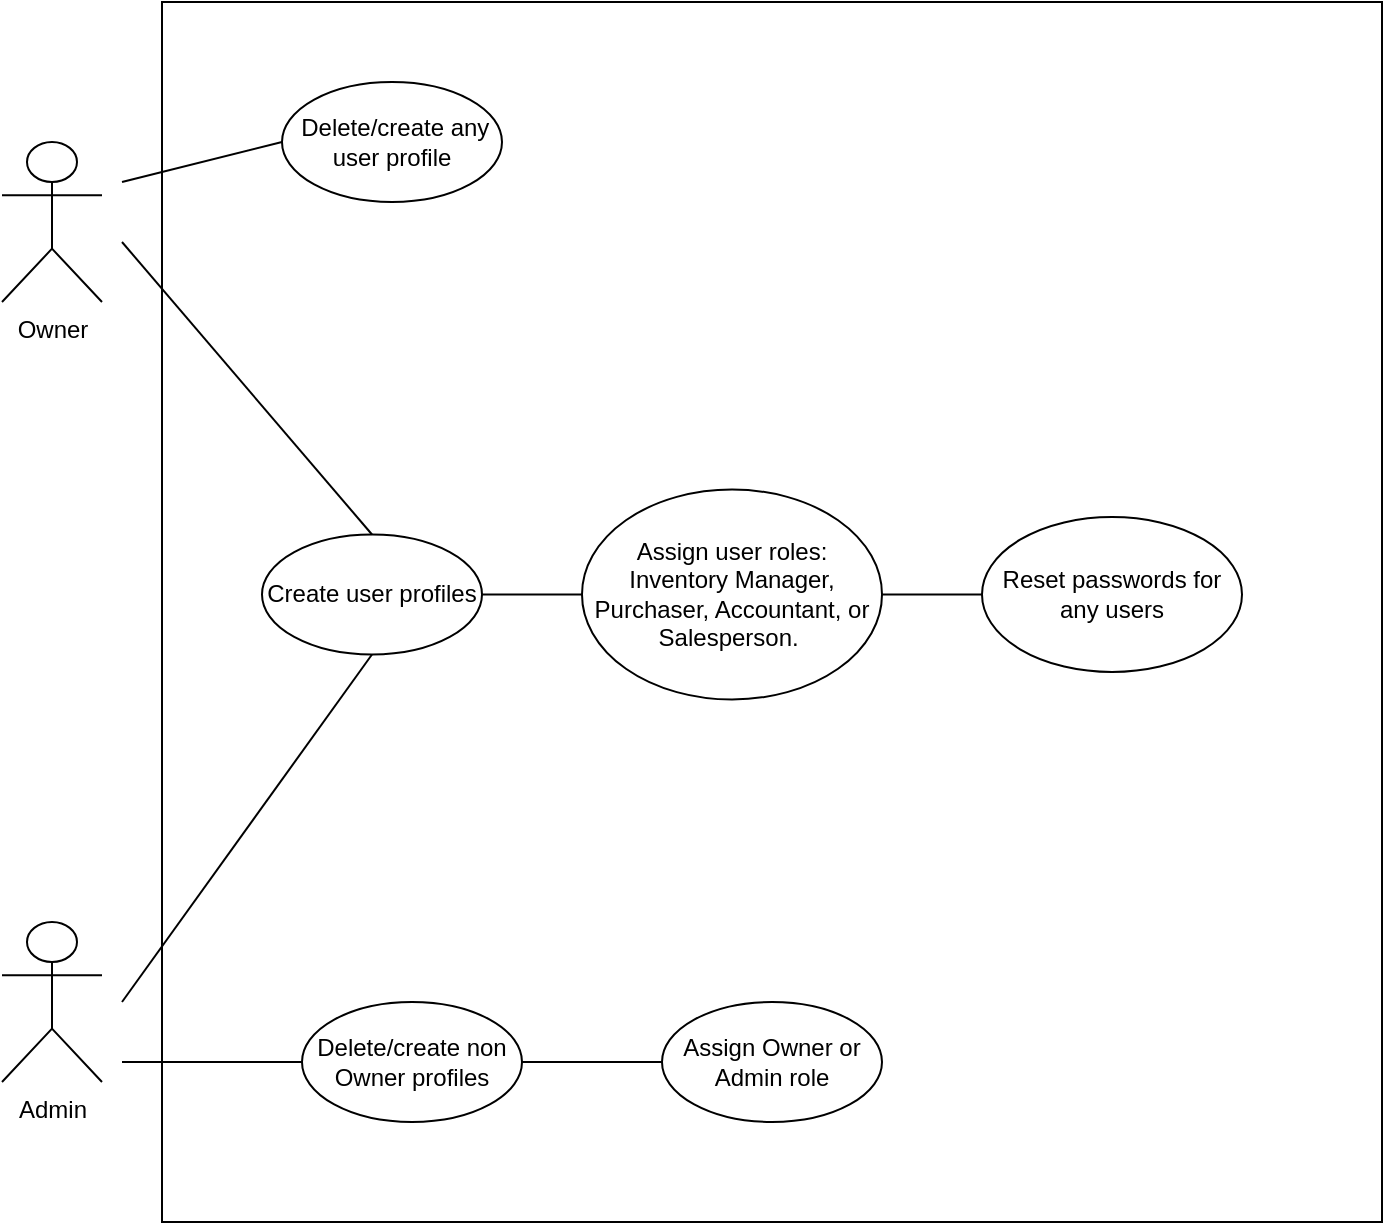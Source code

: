 <mxfile version="20.4.0" type="device"><diagram id="xV56pdqMC5BHjLeGP1sZ" name="Page-1"><mxGraphModel dx="1697" dy="949" grid="1" gridSize="10" guides="1" tooltips="1" connect="1" arrows="1" fold="1" page="1" pageScale="1" pageWidth="850" pageHeight="1100" math="0" shadow="0"><root><mxCell id="0"/><mxCell id="1" parent="0"/><mxCell id="4Cg1_F9RTvll106puKce-1" value="" style="whiteSpace=wrap;html=1;aspect=fixed;" vertex="1" parent="1"><mxGeometry x="130" y="160" width="610" height="610" as="geometry"/></mxCell><mxCell id="4Cg1_F9RTvll106puKce-2" value="Admin" style="shape=umlActor;verticalLabelPosition=bottom;verticalAlign=top;html=1;" vertex="1" parent="1"><mxGeometry x="50" y="620" width="50" height="80" as="geometry"/></mxCell><mxCell id="4Cg1_F9RTvll106puKce-4" value="Owner&lt;br&gt;" style="shape=umlActor;verticalLabelPosition=bottom;verticalAlign=top;html=1;" vertex="1" parent="1"><mxGeometry x="50" y="230" width="50" height="80" as="geometry"/></mxCell><mxCell id="4Cg1_F9RTvll106puKce-7" value="Create user profiles" style="ellipse;whiteSpace=wrap;html=1;" vertex="1" parent="1"><mxGeometry x="180" y="426.25" width="110" height="60" as="geometry"/></mxCell><mxCell id="4Cg1_F9RTvll106puKce-8" value="" style="endArrow=none;html=1;rounded=0;exitX=0.5;exitY=0;exitDx=0;exitDy=0;" edge="1" parent="1" source="4Cg1_F9RTvll106puKce-7"><mxGeometry width="50" height="50" relative="1" as="geometry"><mxPoint x="400" y="510" as="sourcePoint"/><mxPoint x="110" y="280" as="targetPoint"/></mxGeometry></mxCell><mxCell id="4Cg1_F9RTvll106puKce-10" value="" style="endArrow=none;html=1;rounded=0;entryX=0.5;entryY=1;entryDx=0;entryDy=0;" edge="1" parent="1" target="4Cg1_F9RTvll106puKce-7"><mxGeometry width="50" height="50" relative="1" as="geometry"><mxPoint x="110" y="660" as="sourcePoint"/><mxPoint x="450" y="460" as="targetPoint"/></mxGeometry></mxCell><mxCell id="4Cg1_F9RTvll106puKce-12" value="Delete/create non Owner profiles" style="ellipse;whiteSpace=wrap;html=1;" vertex="1" parent="1"><mxGeometry x="200" y="660" width="110" height="60" as="geometry"/></mxCell><mxCell id="4Cg1_F9RTvll106puKce-14" value="" style="endArrow=none;html=1;rounded=0;exitX=0;exitY=0.5;exitDx=0;exitDy=0;" edge="1" parent="1" source="4Cg1_F9RTvll106puKce-12"><mxGeometry width="50" height="50" relative="1" as="geometry"><mxPoint x="400" y="500" as="sourcePoint"/><mxPoint x="110" y="690" as="targetPoint"/></mxGeometry></mxCell><mxCell id="4Cg1_F9RTvll106puKce-16" value="&amp;nbsp;Delete/create any user profile" style="ellipse;whiteSpace=wrap;html=1;" vertex="1" parent="1"><mxGeometry x="190" y="200" width="110" height="60" as="geometry"/></mxCell><mxCell id="4Cg1_F9RTvll106puKce-17" value="" style="endArrow=none;html=1;rounded=0;entryX=0;entryY=0.5;entryDx=0;entryDy=0;" edge="1" parent="1" target="4Cg1_F9RTvll106puKce-16"><mxGeometry width="50" height="50" relative="1" as="geometry"><mxPoint x="110" y="250" as="sourcePoint"/><mxPoint x="450" y="450" as="targetPoint"/></mxGeometry></mxCell><mxCell id="4Cg1_F9RTvll106puKce-19" value="Assign user roles: Inventory Manager, Purchaser, Accountant, or Salesperson.&amp;nbsp;" style="ellipse;whiteSpace=wrap;html=1;" vertex="1" parent="1"><mxGeometry x="340" y="403.75" width="150" height="105" as="geometry"/></mxCell><mxCell id="4Cg1_F9RTvll106puKce-21" value="" style="endArrow=none;html=1;rounded=0;entryX=0;entryY=0.5;entryDx=0;entryDy=0;exitX=1;exitY=0.5;exitDx=0;exitDy=0;" edge="1" parent="1" source="4Cg1_F9RTvll106puKce-7" target="4Cg1_F9RTvll106puKce-19"><mxGeometry width="50" height="50" relative="1" as="geometry"><mxPoint x="400" y="520" as="sourcePoint"/><mxPoint x="450" y="470" as="targetPoint"/></mxGeometry></mxCell><mxCell id="4Cg1_F9RTvll106puKce-22" value="Assign Owner or Admin role" style="ellipse;whiteSpace=wrap;html=1;" vertex="1" parent="1"><mxGeometry x="380" y="660" width="110" height="60" as="geometry"/></mxCell><mxCell id="4Cg1_F9RTvll106puKce-23" value="" style="endArrow=none;html=1;rounded=0;exitX=1;exitY=0.5;exitDx=0;exitDy=0;entryX=0;entryY=0.5;entryDx=0;entryDy=0;" edge="1" parent="1" source="4Cg1_F9RTvll106puKce-12" target="4Cg1_F9RTvll106puKce-22"><mxGeometry width="50" height="50" relative="1" as="geometry"><mxPoint x="430" y="720" as="sourcePoint"/><mxPoint x="330" y="740" as="targetPoint"/></mxGeometry></mxCell><mxCell id="4Cg1_F9RTvll106puKce-25" value="Reset passwords for any users" style="ellipse;whiteSpace=wrap;html=1;" vertex="1" parent="1"><mxGeometry x="540" y="417.5" width="130" height="77.5" as="geometry"/></mxCell><mxCell id="4Cg1_F9RTvll106puKce-26" value="" style="endArrow=none;html=1;rounded=0;entryX=0;entryY=0.5;entryDx=0;entryDy=0;exitX=1;exitY=0.5;exitDx=0;exitDy=0;" edge="1" parent="1" source="4Cg1_F9RTvll106puKce-19" target="4Cg1_F9RTvll106puKce-25"><mxGeometry width="50" height="50" relative="1" as="geometry"><mxPoint x="300" y="475" as="sourcePoint"/><mxPoint x="350" y="475" as="targetPoint"/></mxGeometry></mxCell></root></mxGraphModel></diagram></mxfile>